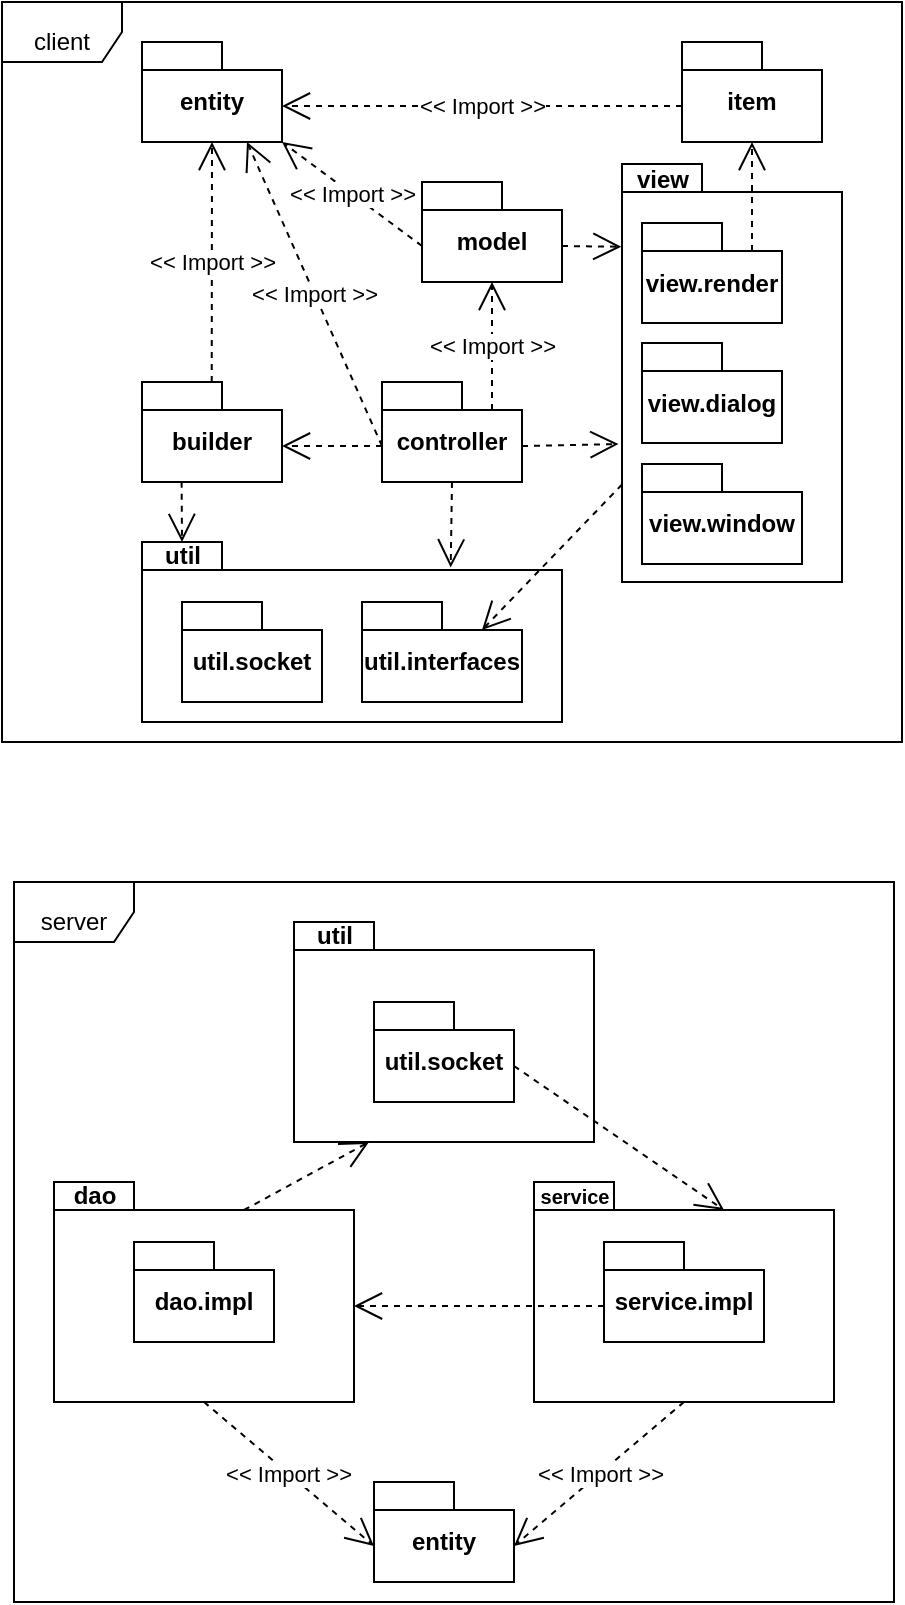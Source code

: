 <mxfile version="22.0.3" type="device">
  <diagram id="YCDtSCc5l0ikLejgvtAW" name="第 1 页">
    <mxGraphModel dx="1195" dy="697" grid="1" gridSize="10" guides="1" tooltips="1" connect="1" arrows="1" fold="1" page="1" pageScale="1" pageWidth="827" pageHeight="1169" math="0" shadow="0">
      <root>
        <mxCell id="0" />
        <mxCell id="1" parent="0" />
        <mxCell id="H7g82uulWOmic_IcnUuB-1" value="entity" style="shape=folder;fontStyle=1;spacingTop=10;tabWidth=40;tabHeight=14;tabPosition=left;html=1;whiteSpace=wrap;" vertex="1" parent="1">
          <mxGeometry x="374" y="850" width="70" height="50" as="geometry" />
        </mxCell>
        <mxCell id="H7g82uulWOmic_IcnUuB-2" value="&amp;lt;&amp;lt; Import &amp;gt;&amp;gt;" style="endArrow=open;endSize=12;dashed=1;html=1;rounded=0;entryX=0;entryY=0;entryDx=0;entryDy=32;entryPerimeter=0;exitX=0.5;exitY=1;exitDx=0;exitDy=0;exitPerimeter=0;" edge="1" parent="1" source="H7g82uulWOmic_IcnUuB-9" target="H7g82uulWOmic_IcnUuB-1">
          <mxGeometry width="160" relative="1" as="geometry">
            <mxPoint x="164" y="820" as="sourcePoint" />
            <mxPoint x="514" y="870" as="targetPoint" />
          </mxGeometry>
        </mxCell>
        <mxCell id="H7g82uulWOmic_IcnUuB-3" value="" style="endArrow=open;endSize=12;dashed=1;html=1;rounded=0;entryX=0.25;entryY=1;entryDx=0;entryDy=0;entryPerimeter=0;exitX=0;exitY=0;exitDx=95;exitDy=14;exitPerimeter=0;" edge="1" parent="1" source="H7g82uulWOmic_IcnUuB-9" target="H7g82uulWOmic_IcnUuB-13">
          <mxGeometry width="160" relative="1" as="geometry">
            <mxPoint x="174" y="790" as="sourcePoint" />
            <mxPoint x="154" y="600" as="targetPoint" />
          </mxGeometry>
        </mxCell>
        <mxCell id="H7g82uulWOmic_IcnUuB-4" value="" style="group" vertex="1" connectable="0" parent="1">
          <mxGeometry x="454" y="700" width="150" height="110" as="geometry" />
        </mxCell>
        <mxCell id="H7g82uulWOmic_IcnUuB-5" value="" style="shape=folder;fontStyle=1;spacingTop=10;tabWidth=40;tabHeight=14;tabPosition=left;html=1;whiteSpace=wrap;" vertex="1" parent="H7g82uulWOmic_IcnUuB-4">
          <mxGeometry width="150" height="110" as="geometry" />
        </mxCell>
        <mxCell id="H7g82uulWOmic_IcnUuB-6" value="&lt;font style=&quot;font-size: 10px;&quot;&gt;service&lt;/font&gt;" style="text;align=center;fontStyle=1;verticalAlign=middle;spacingLeft=-1;spacingRight=0;strokeColor=none;rotatable=0;points=[[0,0.5],[1,0.5]];portConstraint=eastwest;html=1;fontSize=12;fontFamily=Helvetica;fontColor=default;spacing=0;spacingTop=-7;" vertex="1" parent="H7g82uulWOmic_IcnUuB-4">
          <mxGeometry width="40" height="20" as="geometry" />
        </mxCell>
        <mxCell id="H7g82uulWOmic_IcnUuB-7" value="service.impl" style="shape=folder;fontStyle=1;spacingTop=10;tabWidth=40;tabHeight=14;tabPosition=left;html=1;whiteSpace=wrap;" vertex="1" parent="H7g82uulWOmic_IcnUuB-4">
          <mxGeometry x="35" y="30" width="80" height="50" as="geometry" />
        </mxCell>
        <mxCell id="H7g82uulWOmic_IcnUuB-8" value="" style="group" vertex="1" connectable="0" parent="1">
          <mxGeometry x="214" y="700" width="150" height="110" as="geometry" />
        </mxCell>
        <mxCell id="H7g82uulWOmic_IcnUuB-9" value="" style="shape=folder;fontStyle=1;spacingTop=10;tabWidth=40;tabHeight=14;tabPosition=left;html=1;whiteSpace=wrap;" vertex="1" parent="H7g82uulWOmic_IcnUuB-8">
          <mxGeometry width="150" height="110" as="geometry" />
        </mxCell>
        <mxCell id="H7g82uulWOmic_IcnUuB-10" value="dao" style="text;align=center;fontStyle=1;verticalAlign=middle;spacingLeft=-1;spacingRight=0;strokeColor=none;rotatable=0;points=[[0,0.5],[1,0.5]];portConstraint=eastwest;html=1;fontSize=12;fontFamily=Helvetica;fontColor=default;spacing=0;spacingTop=-7;" vertex="1" parent="H7g82uulWOmic_IcnUuB-8">
          <mxGeometry width="40" height="20" as="geometry" />
        </mxCell>
        <mxCell id="H7g82uulWOmic_IcnUuB-11" value="dao.impl" style="shape=folder;fontStyle=1;spacingTop=10;tabWidth=40;tabHeight=14;tabPosition=left;html=1;whiteSpace=wrap;" vertex="1" parent="H7g82uulWOmic_IcnUuB-8">
          <mxGeometry x="40" y="30" width="70" height="50" as="geometry" />
        </mxCell>
        <mxCell id="H7g82uulWOmic_IcnUuB-12" value="" style="group" vertex="1" connectable="0" parent="1">
          <mxGeometry x="334" y="570" width="150" height="110" as="geometry" />
        </mxCell>
        <mxCell id="H7g82uulWOmic_IcnUuB-13" value="" style="shape=folder;fontStyle=1;spacingTop=10;tabWidth=40;tabHeight=14;tabPosition=left;html=1;whiteSpace=wrap;" vertex="1" parent="H7g82uulWOmic_IcnUuB-12">
          <mxGeometry width="150" height="110" as="geometry" />
        </mxCell>
        <mxCell id="H7g82uulWOmic_IcnUuB-14" value="util" style="text;align=center;fontStyle=1;verticalAlign=middle;spacingLeft=-1;spacingRight=0;strokeColor=none;rotatable=0;points=[[0,0.5],[1,0.5]];portConstraint=eastwest;html=1;fontSize=12;fontFamily=Helvetica;fontColor=default;spacing=0;spacingTop=-6;" vertex="1" parent="H7g82uulWOmic_IcnUuB-12">
          <mxGeometry width="40" height="20" as="geometry" />
        </mxCell>
        <mxCell id="H7g82uulWOmic_IcnUuB-15" value="util.socket" style="shape=folder;fontStyle=1;spacingTop=10;tabWidth=40;tabHeight=14;tabPosition=left;html=1;whiteSpace=wrap;" vertex="1" parent="H7g82uulWOmic_IcnUuB-12">
          <mxGeometry x="40" y="40" width="70" height="50" as="geometry" />
        </mxCell>
        <mxCell id="H7g82uulWOmic_IcnUuB-16" value="&amp;lt;&amp;lt; Import &amp;gt;&amp;gt;" style="endArrow=open;endSize=12;dashed=1;html=1;rounded=0;exitX=0.5;exitY=1;exitDx=0;exitDy=0;exitPerimeter=0;entryX=0;entryY=0;entryDx=70;entryDy=32;entryPerimeter=0;" edge="1" parent="1" source="H7g82uulWOmic_IcnUuB-5" target="H7g82uulWOmic_IcnUuB-1">
          <mxGeometry width="160" relative="1" as="geometry">
            <mxPoint x="444" y="820" as="sourcePoint" />
            <mxPoint x="464" y="870" as="targetPoint" />
          </mxGeometry>
        </mxCell>
        <mxCell id="H7g82uulWOmic_IcnUuB-17" value="" style="endArrow=open;endSize=12;dashed=1;html=1;rounded=0;entryX=0;entryY=0;entryDx=150;entryDy=62;entryPerimeter=0;exitX=0;exitY=0;exitDx=0;exitDy=32;exitPerimeter=0;" edge="1" parent="1" source="H7g82uulWOmic_IcnUuB-7" target="H7g82uulWOmic_IcnUuB-9">
          <mxGeometry width="160" relative="1" as="geometry">
            <mxPoint x="164" y="950" as="sourcePoint" />
            <mxPoint x="74" y="950" as="targetPoint" />
          </mxGeometry>
        </mxCell>
        <mxCell id="H7g82uulWOmic_IcnUuB-18" value="" style="endArrow=open;endSize=12;dashed=1;html=1;rounded=0;entryX=0;entryY=0;entryDx=95;entryDy=14;entryPerimeter=0;exitX=0;exitY=0;exitDx=70;exitDy=32;exitPerimeter=0;" edge="1" parent="1" source="H7g82uulWOmic_IcnUuB-15" target="H7g82uulWOmic_IcnUuB-5">
          <mxGeometry width="160" relative="1" as="geometry">
            <mxPoint x="319" y="724" as="sourcePoint" />
            <mxPoint x="371" y="640" as="targetPoint" />
          </mxGeometry>
        </mxCell>
        <mxCell id="H7g82uulWOmic_IcnUuB-19" value="server" style="shape=umlFrame;whiteSpace=wrap;html=1;pointerEvents=0;strokeColor=default;align=center;verticalAlign=middle;spacingTop=10;fontFamily=Helvetica;fontSize=12;fontColor=default;fillColor=default;" vertex="1" parent="1">
          <mxGeometry x="194" y="550" width="440" height="360" as="geometry" />
        </mxCell>
        <mxCell id="H7g82uulWOmic_IcnUuB-20" value="client" style="shape=umlFrame;whiteSpace=wrap;html=1;pointerEvents=0;strokeColor=default;align=center;verticalAlign=middle;spacingTop=10;fontFamily=Helvetica;fontSize=12;fontColor=default;fillColor=default;" vertex="1" parent="1">
          <mxGeometry x="188" y="110" width="450" height="370" as="geometry" />
        </mxCell>
        <mxCell id="H7g82uulWOmic_IcnUuB-21" value="builder" style="shape=folder;fontStyle=1;spacingTop=10;tabWidth=40;tabHeight=14;tabPosition=left;html=1;whiteSpace=wrap;" vertex="1" parent="1">
          <mxGeometry x="258" y="300" width="70" height="50" as="geometry" />
        </mxCell>
        <mxCell id="H7g82uulWOmic_IcnUuB-22" value="controller" style="shape=folder;fontStyle=1;spacingTop=10;tabWidth=40;tabHeight=14;tabPosition=left;html=1;whiteSpace=wrap;" vertex="1" parent="1">
          <mxGeometry x="378" y="300" width="70" height="50" as="geometry" />
        </mxCell>
        <mxCell id="H7g82uulWOmic_IcnUuB-23" value="entity" style="shape=folder;fontStyle=1;spacingTop=10;tabWidth=40;tabHeight=14;tabPosition=left;html=1;whiteSpace=wrap;" vertex="1" parent="1">
          <mxGeometry x="258" y="130" width="70" height="50" as="geometry" />
        </mxCell>
        <mxCell id="H7g82uulWOmic_IcnUuB-24" value="item" style="shape=folder;fontStyle=1;spacingTop=10;tabWidth=40;tabHeight=14;tabPosition=left;html=1;whiteSpace=wrap;" vertex="1" parent="1">
          <mxGeometry x="528" y="130" width="70" height="50" as="geometry" />
        </mxCell>
        <mxCell id="H7g82uulWOmic_IcnUuB-25" value="model" style="shape=folder;fontStyle=1;spacingTop=10;tabWidth=40;tabHeight=14;tabPosition=left;html=1;whiteSpace=wrap;" vertex="1" parent="1">
          <mxGeometry x="398" y="200" width="70" height="50" as="geometry" />
        </mxCell>
        <mxCell id="H7g82uulWOmic_IcnUuB-26" value="" style="group" vertex="1" connectable="0" parent="1">
          <mxGeometry x="498" y="191" width="110" height="209" as="geometry" />
        </mxCell>
        <mxCell id="H7g82uulWOmic_IcnUuB-27" value="" style="shape=folder;fontStyle=1;spacingTop=10;tabWidth=40;tabHeight=14;tabPosition=left;html=1;whiteSpace=wrap;" vertex="1" parent="H7g82uulWOmic_IcnUuB-26">
          <mxGeometry width="110" height="209.0" as="geometry" />
        </mxCell>
        <mxCell id="H7g82uulWOmic_IcnUuB-28" value="view.dialog" style="shape=folder;fontStyle=1;spacingTop=10;tabWidth=40;tabHeight=14;tabPosition=left;html=1;whiteSpace=wrap;" vertex="1" parent="H7g82uulWOmic_IcnUuB-26">
          <mxGeometry x="10" y="89.5" width="70" height="50" as="geometry" />
        </mxCell>
        <mxCell id="H7g82uulWOmic_IcnUuB-29" value="view.window" style="shape=folder;fontStyle=1;spacingTop=10;tabWidth=40;tabHeight=14;tabPosition=left;html=1;whiteSpace=wrap;" vertex="1" parent="H7g82uulWOmic_IcnUuB-26">
          <mxGeometry x="10" y="150" width="80" height="50" as="geometry" />
        </mxCell>
        <mxCell id="H7g82uulWOmic_IcnUuB-30" value="view" style="text;align=center;fontStyle=1;verticalAlign=middle;spacingLeft=-1;spacingRight=0;strokeColor=none;rotatable=0;points=[[0,0.5],[1,0.5]];portConstraint=eastwest;html=1;fontSize=12;fontFamily=Helvetica;fontColor=default;spacing=0;spacingTop=-6;" vertex="1" parent="H7g82uulWOmic_IcnUuB-26">
          <mxGeometry width="40" height="22" as="geometry" />
        </mxCell>
        <mxCell id="H7g82uulWOmic_IcnUuB-31" value="view.render" style="shape=folder;fontStyle=1;spacingTop=10;tabWidth=40;tabHeight=14;tabPosition=left;html=1;whiteSpace=wrap;" vertex="1" parent="H7g82uulWOmic_IcnUuB-26">
          <mxGeometry x="10" y="29.5" width="70" height="50" as="geometry" />
        </mxCell>
        <mxCell id="H7g82uulWOmic_IcnUuB-32" value="" style="group" vertex="1" connectable="0" parent="1">
          <mxGeometry x="258" y="380" width="210" height="90" as="geometry" />
        </mxCell>
        <mxCell id="H7g82uulWOmic_IcnUuB-33" value="" style="shape=folder;fontStyle=1;spacingTop=10;tabWidth=40;tabHeight=14;tabPosition=left;html=1;whiteSpace=wrap;" vertex="1" parent="H7g82uulWOmic_IcnUuB-32">
          <mxGeometry width="210" height="90" as="geometry" />
        </mxCell>
        <mxCell id="H7g82uulWOmic_IcnUuB-34" value="util" style="text;align=center;fontStyle=1;verticalAlign=middle;spacingLeft=-1;spacingRight=0;strokeColor=none;rotatable=0;points=[[0,0.5],[1,0.5]];portConstraint=eastwest;html=1;fontSize=12;fontFamily=Helvetica;fontColor=default;spacing=0;spacingTop=-6;" vertex="1" parent="H7g82uulWOmic_IcnUuB-32">
          <mxGeometry width="40" height="20" as="geometry" />
        </mxCell>
        <mxCell id="H7g82uulWOmic_IcnUuB-35" value="util.socket" style="shape=folder;fontStyle=1;spacingTop=10;tabWidth=40;tabHeight=14;tabPosition=left;html=1;whiteSpace=wrap;" vertex="1" parent="H7g82uulWOmic_IcnUuB-32">
          <mxGeometry x="20" y="30" width="70" height="50" as="geometry" />
        </mxCell>
        <mxCell id="H7g82uulWOmic_IcnUuB-36" value="util.interfaces" style="shape=folder;fontStyle=1;spacingTop=10;tabWidth=40;tabHeight=14;tabPosition=left;html=1;whiteSpace=wrap;" vertex="1" parent="H7g82uulWOmic_IcnUuB-32">
          <mxGeometry x="110" y="30" width="80" height="50" as="geometry" />
        </mxCell>
        <mxCell id="H7g82uulWOmic_IcnUuB-37" value="" style="endArrow=open;endSize=12;dashed=1;html=1;rounded=0;entryX=0;entryY=0;entryDx=70;entryDy=32;entryPerimeter=0;exitX=0;exitY=0;exitDx=0;exitDy=32;exitPerimeter=0;" edge="1" parent="1" source="H7g82uulWOmic_IcnUuB-22" target="H7g82uulWOmic_IcnUuB-21">
          <mxGeometry x="-0.022" y="3" width="160" relative="1" as="geometry">
            <mxPoint x="368" y="270" as="sourcePoint" />
            <mxPoint x="268" y="270" as="targetPoint" />
            <mxPoint as="offset" />
          </mxGeometry>
        </mxCell>
        <mxCell id="H7g82uulWOmic_IcnUuB-38" value="" style="endArrow=open;endSize=12;dashed=1;html=1;rounded=0;entryX=0.735;entryY=0.141;entryDx=0;entryDy=0;entryPerimeter=0;exitX=0.5;exitY=1;exitDx=0;exitDy=0;exitPerimeter=0;" edge="1" parent="1" source="H7g82uulWOmic_IcnUuB-22" target="H7g82uulWOmic_IcnUuB-33">
          <mxGeometry width="160" relative="1" as="geometry">
            <mxPoint x="408" y="404" as="sourcePoint" />
            <mxPoint x="471" y="370" as="targetPoint" />
          </mxGeometry>
        </mxCell>
        <mxCell id="H7g82uulWOmic_IcnUuB-39" value="" style="endArrow=open;endSize=12;dashed=1;html=1;rounded=0;entryX=-0.016;entryY=0.67;entryDx=0;entryDy=0;entryPerimeter=0;exitX=0;exitY=0;exitDx=70;exitDy=32;exitPerimeter=0;" edge="1" parent="1" source="H7g82uulWOmic_IcnUuB-22" target="H7g82uulWOmic_IcnUuB-27">
          <mxGeometry x="0.293" y="-1" width="160" relative="1" as="geometry">
            <mxPoint x="458" y="360" as="sourcePoint" />
            <mxPoint x="298" y="372" as="targetPoint" />
            <mxPoint as="offset" />
          </mxGeometry>
        </mxCell>
        <mxCell id="H7g82uulWOmic_IcnUuB-40" value="" style="endArrow=open;endSize=12;dashed=1;html=1;rounded=0;exitX=0.283;exitY=0.998;exitDx=0;exitDy=0;exitPerimeter=0;" edge="1" parent="1" source="H7g82uulWOmic_IcnUuB-21">
          <mxGeometry width="160" relative="1" as="geometry">
            <mxPoint x="443" y="320" as="sourcePoint" />
            <mxPoint x="278" y="380" as="targetPoint" />
          </mxGeometry>
        </mxCell>
        <mxCell id="H7g82uulWOmic_IcnUuB-41" value="&amp;lt;&amp;lt; Import &amp;gt;&amp;gt;" style="endArrow=open;endSize=12;dashed=1;html=1;rounded=0;entryX=0.5;entryY=1;entryDx=0;entryDy=0;entryPerimeter=0;exitX=0.498;exitY=-0.001;exitDx=0;exitDy=0;exitPerimeter=0;" edge="1" parent="1" source="H7g82uulWOmic_IcnUuB-21" target="H7g82uulWOmic_IcnUuB-23">
          <mxGeometry width="160" relative="1" as="geometry">
            <mxPoint x="293" y="300" as="sourcePoint" />
            <mxPoint x="378" y="350" as="targetPoint" />
          </mxGeometry>
        </mxCell>
        <mxCell id="H7g82uulWOmic_IcnUuB-42" value="&amp;lt;&amp;lt; Import &amp;gt;&amp;gt;" style="endArrow=open;endSize=12;dashed=1;html=1;rounded=0;entryX=0.75;entryY=1;entryDx=0;entryDy=0;entryPerimeter=0;exitX=0;exitY=0;exitDx=0;exitDy=32;exitPerimeter=0;" edge="1" parent="1" source="H7g82uulWOmic_IcnUuB-22" target="H7g82uulWOmic_IcnUuB-23">
          <mxGeometry width="160" relative="1" as="geometry">
            <mxPoint x="288" y="280" as="sourcePoint" />
            <mxPoint x="286" y="220" as="targetPoint" />
          </mxGeometry>
        </mxCell>
        <mxCell id="H7g82uulWOmic_IcnUuB-43" value="&amp;lt;&amp;lt; Import &amp;gt;&amp;gt;" style="endArrow=open;endSize=12;dashed=1;html=1;rounded=0;exitX=0;exitY=0;exitDx=55;exitDy=14;exitPerimeter=0;entryX=0.5;entryY=1;entryDx=0;entryDy=0;entryPerimeter=0;" edge="1" parent="1" source="H7g82uulWOmic_IcnUuB-22" target="H7g82uulWOmic_IcnUuB-25">
          <mxGeometry x="-0.005" width="160" relative="1" as="geometry">
            <mxPoint x="418" y="240" as="sourcePoint" />
            <mxPoint x="423" y="250" as="targetPoint" />
            <mxPoint as="offset" />
          </mxGeometry>
        </mxCell>
        <mxCell id="H7g82uulWOmic_IcnUuB-44" value="" style="endArrow=open;endSize=12;dashed=1;html=1;rounded=0;entryX=-0.003;entryY=0.198;entryDx=0;entryDy=0;entryPerimeter=0;exitX=0;exitY=0;exitDx=70;exitDy=32;exitPerimeter=0;" edge="1" parent="1" source="H7g82uulWOmic_IcnUuB-25" target="H7g82uulWOmic_IcnUuB-27">
          <mxGeometry width="160" relative="1" as="geometry">
            <mxPoint x="423" y="330" as="sourcePoint" />
            <mxPoint x="373" y="404" as="targetPoint" />
          </mxGeometry>
        </mxCell>
        <mxCell id="H7g82uulWOmic_IcnUuB-45" value="" style="endArrow=open;endSize=12;dashed=1;html=1;rounded=0;entryX=0.5;entryY=1;entryDx=0;entryDy=0;entryPerimeter=0;exitX=0;exitY=0;exitDx=55;exitDy=14;exitPerimeter=0;" edge="1" parent="1" source="H7g82uulWOmic_IcnUuB-31" target="H7g82uulWOmic_IcnUuB-24">
          <mxGeometry width="160" relative="1" as="geometry">
            <mxPoint x="458" y="202" as="sourcePoint" />
            <mxPoint x="538" y="263" as="targetPoint" />
            <Array as="points" />
          </mxGeometry>
        </mxCell>
        <mxCell id="H7g82uulWOmic_IcnUuB-46" value="&amp;lt;&amp;lt; Import &amp;gt;&amp;gt;" style="endArrow=open;endSize=12;dashed=1;html=1;rounded=0;entryX=0;entryY=0;entryDx=70;entryDy=32;entryPerimeter=0;exitX=0;exitY=0;exitDx=0;exitDy=32;exitPerimeter=0;" edge="1" parent="1" source="H7g82uulWOmic_IcnUuB-24" target="H7g82uulWOmic_IcnUuB-23">
          <mxGeometry width="160" relative="1" as="geometry">
            <mxPoint x="388" y="312" as="sourcePoint" />
            <mxPoint x="321" y="190" as="targetPoint" />
          </mxGeometry>
        </mxCell>
        <mxCell id="H7g82uulWOmic_IcnUuB-47" value="" style="endArrow=open;endSize=12;dashed=1;html=1;rounded=0;exitX=0;exitY=0;exitDx=0;exitDy=160.25;exitPerimeter=0;entryX=0;entryY=0;entryDx=60;entryDy=14;entryPerimeter=0;" edge="1" parent="1" source="H7g82uulWOmic_IcnUuB-27" target="H7g82uulWOmic_IcnUuB-36">
          <mxGeometry width="160" relative="1" as="geometry">
            <mxPoint x="303" y="360" as="sourcePoint" />
            <mxPoint x="347" y="424" as="targetPoint" />
          </mxGeometry>
        </mxCell>
        <mxCell id="H7g82uulWOmic_IcnUuB-48" value="&amp;lt;&amp;lt; Import &amp;gt;&amp;gt;" style="endArrow=open;endSize=12;dashed=1;html=1;rounded=0;entryX=0;entryY=0;entryDx=70;entryDy=50;entryPerimeter=0;exitX=0;exitY=0;exitDx=0;exitDy=32;exitPerimeter=0;" edge="1" parent="1" source="H7g82uulWOmic_IcnUuB-25" target="H7g82uulWOmic_IcnUuB-23">
          <mxGeometry width="160" relative="1" as="geometry">
            <mxPoint x="388" y="342" as="sourcePoint" />
            <mxPoint x="321" y="190" as="targetPoint" />
          </mxGeometry>
        </mxCell>
      </root>
    </mxGraphModel>
  </diagram>
</mxfile>
